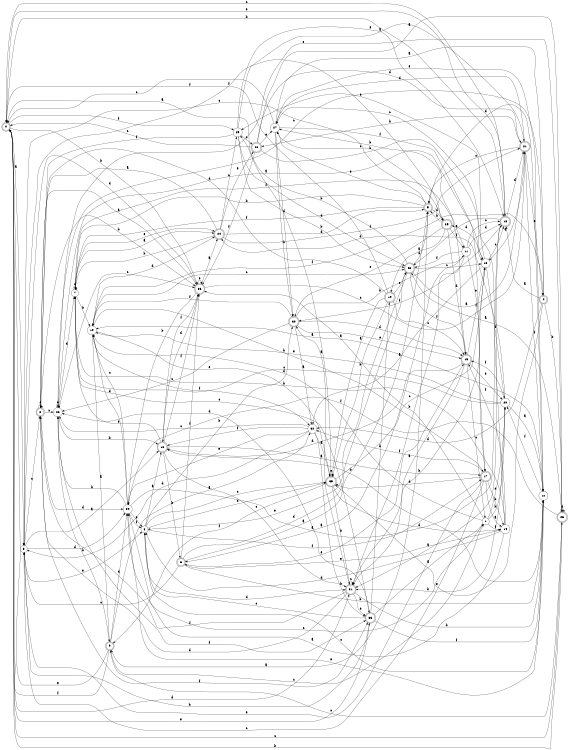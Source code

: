 digraph n30_2 {
__start0 [label="" shape="none"];

rankdir=LR;
size="8,5";

s0 [style="rounded,filled", color="black", fillcolor="white" shape="doublecircle", label="0"];
s1 [style="filled", color="black", fillcolor="white" shape="circle", label="1"];
s2 [style="rounded,filled", color="black", fillcolor="white" shape="doublecircle", label="2"];
s3 [style="filled", color="black", fillcolor="white" shape="circle", label="3"];
s4 [style="rounded,filled", color="black", fillcolor="white" shape="doublecircle", label="4"];
s5 [style="rounded,filled", color="black", fillcolor="white" shape="doublecircle", label="5"];
s6 [style="rounded,filled", color="black", fillcolor="white" shape="doublecircle", label="6"];
s7 [style="filled", color="black", fillcolor="white" shape="circle", label="7"];
s8 [style="filled", color="black", fillcolor="white" shape="circle", label="8"];
s9 [style="rounded,filled", color="black", fillcolor="white" shape="doublecircle", label="9"];
s10 [style="filled", color="black", fillcolor="white" shape="circle", label="10"];
s11 [style="filled", color="black", fillcolor="white" shape="circle", label="11"];
s12 [style="filled", color="black", fillcolor="white" shape="circle", label="12"];
s13 [style="filled", color="black", fillcolor="white" shape="circle", label="13"];
s14 [style="filled", color="black", fillcolor="white" shape="circle", label="14"];
s15 [style="rounded,filled", color="black", fillcolor="white" shape="doublecircle", label="15"];
s16 [style="rounded,filled", color="black", fillcolor="white" shape="doublecircle", label="16"];
s17 [style="rounded,filled", color="black", fillcolor="white" shape="doublecircle", label="17"];
s18 [style="rounded,filled", color="black", fillcolor="white" shape="doublecircle", label="18"];
s19 [style="rounded,filled", color="black", fillcolor="white" shape="doublecircle", label="19"];
s20 [style="filled", color="black", fillcolor="white" shape="circle", label="20"];
s21 [style="rounded,filled", color="black", fillcolor="white" shape="doublecircle", label="21"];
s22 [style="filled", color="black", fillcolor="white" shape="circle", label="22"];
s23 [style="rounded,filled", color="black", fillcolor="white" shape="doublecircle", label="23"];
s24 [style="rounded,filled", color="black", fillcolor="white" shape="doublecircle", label="24"];
s25 [style="rounded,filled", color="black", fillcolor="white" shape="doublecircle", label="25"];
s26 [style="rounded,filled", color="black", fillcolor="white" shape="doublecircle", label="26"];
s27 [style="filled", color="black", fillcolor="white" shape="circle", label="27"];
s28 [style="rounded,filled", color="black", fillcolor="white" shape="doublecircle", label="28"];
s29 [style="filled", color="black", fillcolor="white" shape="circle", label="29"];
s30 [style="rounded,filled", color="black", fillcolor="white" shape="doublecircle", label="30"];
s31 [style="rounded,filled", color="black", fillcolor="white" shape="doublecircle", label="31"];
s32 [style="filled", color="black", fillcolor="white" shape="circle", label="32"];
s33 [style="rounded,filled", color="black", fillcolor="white" shape="doublecircle", label="33"];
s34 [style="filled", color="black", fillcolor="white" shape="circle", label="34"];
s35 [style="rounded,filled", color="black", fillcolor="white" shape="doublecircle", label="35"];
s36 [style="rounded,filled", color="black", fillcolor="white" shape="doublecircle", label="36"];
s0 -> s3 [label="a"];
s0 -> s36 [label="b"];
s0 -> s26 [label="c"];
s0 -> s31 [label="d"];
s0 -> s18 [label="e"];
s0 -> s29 [label="f"];
s1 -> s36 [label="a"];
s1 -> s20 [label="b"];
s1 -> s34 [label="c"];
s1 -> s10 [label="d"];
s1 -> s20 [label="e"];
s1 -> s14 [label="f"];
s2 -> s36 [label="a"];
s2 -> s36 [label="b"];
s2 -> s22 [label="c"];
s2 -> s34 [label="d"];
s2 -> s2 [label="e"];
s2 -> s33 [label="f"];
s3 -> s16 [label="a"];
s3 -> s33 [label="b"];
s3 -> s2 [label="c"];
s3 -> s34 [label="d"];
s3 -> s8 [label="e"];
s3 -> s25 [label="f"];
s4 -> s18 [label="a"];
s4 -> s26 [label="b"];
s4 -> s22 [label="c"];
s4 -> s32 [label="d"];
s4 -> s35 [label="e"];
s4 -> s10 [label="f"];
s5 -> s9 [label="a"];
s5 -> s7 [label="b"];
s5 -> s3 [label="c"];
s5 -> s25 [label="d"];
s5 -> s27 [label="e"];
s5 -> s7 [label="f"];
s6 -> s5 [label="a"];
s6 -> s12 [label="b"];
s6 -> s3 [label="c"];
s6 -> s23 [label="d"];
s6 -> s15 [label="e"];
s6 -> s36 [label="f"];
s7 -> s24 [label="a"];
s7 -> s10 [label="b"];
s7 -> s33 [label="c"];
s7 -> s7 [label="d"];
s7 -> s24 [label="e"];
s7 -> s11 [label="f"];
s8 -> s16 [label="a"];
s8 -> s30 [label="b"];
s8 -> s35 [label="c"];
s8 -> s31 [label="d"];
s8 -> s35 [label="e"];
s8 -> s17 [label="f"];
s9 -> s32 [label="a"];
s9 -> s22 [label="b"];
s9 -> s1 [label="c"];
s9 -> s34 [label="d"];
s9 -> s0 [label="e"];
s9 -> s0 [label="f"];
s10 -> s9 [label="a"];
s10 -> s17 [label="b"];
s10 -> s23 [label="c"];
s10 -> s24 [label="d"];
s10 -> s35 [label="e"];
s10 -> s32 [label="f"];
s11 -> s6 [label="a"];
s11 -> s31 [label="b"];
s11 -> s18 [label="c"];
s11 -> s18 [label="d"];
s11 -> s17 [label="e"];
s11 -> s23 [label="f"];
s12 -> s10 [label="a"];
s12 -> s16 [label="b"];
s12 -> s8 [label="c"];
s12 -> s5 [label="d"];
s12 -> s34 [label="e"];
s12 -> s20 [label="f"];
s13 -> s32 [label="a"];
s13 -> s31 [label="b"];
s13 -> s18 [label="c"];
s13 -> s25 [label="d"];
s13 -> s29 [label="e"];
s13 -> s20 [label="f"];
s14 -> s34 [label="a"];
s14 -> s7 [label="b"];
s14 -> s27 [label="c"];
s14 -> s8 [label="d"];
s14 -> s6 [label="e"];
s14 -> s15 [label="f"];
s15 -> s31 [label="a"];
s15 -> s27 [label="b"];
s15 -> s1 [label="c"];
s15 -> s16 [label="d"];
s15 -> s20 [label="e"];
s15 -> s13 [label="f"];
s16 -> s17 [label="a"];
s16 -> s6 [label="b"];
s16 -> s31 [label="c"];
s16 -> s36 [label="d"];
s16 -> s7 [label="e"];
s16 -> s36 [label="f"];
s17 -> s14 [label="a"];
s17 -> s14 [label="b"];
s17 -> s3 [label="c"];
s17 -> s35 [label="d"];
s17 -> s3 [label="e"];
s17 -> s32 [label="f"];
s18 -> s31 [label="a"];
s18 -> s0 [label="b"];
s18 -> s0 [label="c"];
s18 -> s21 [label="d"];
s18 -> s23 [label="e"];
s18 -> s30 [label="f"];
s19 -> s35 [label="a"];
s19 -> s35 [label="b"];
s19 -> s15 [label="c"];
s19 -> s2 [label="d"];
s19 -> s23 [label="e"];
s19 -> s0 [label="f"];
s20 -> s12 [label="a"];
s20 -> s31 [label="b"];
s20 -> s7 [label="c"];
s20 -> s24 [label="d"];
s20 -> s10 [label="e"];
s20 -> s15 [label="f"];
s21 -> s13 [label="a"];
s21 -> s28 [label="b"];
s21 -> s5 [label="c"];
s21 -> s27 [label="d"];
s21 -> s4 [label="e"];
s21 -> s12 [label="f"];
s22 -> s13 [label="a"];
s22 -> s16 [label="b"];
s22 -> s36 [label="c"];
s22 -> s7 [label="d"];
s22 -> s22 [label="e"];
s22 -> s33 [label="f"];
s23 -> s21 [label="a"];
s23 -> s29 [label="b"];
s23 -> s13 [label="c"];
s23 -> s5 [label="d"];
s23 -> s8 [label="e"];
s23 -> s15 [label="f"];
s24 -> s2 [label="a"];
s24 -> s7 [label="b"];
s24 -> s29 [label="c"];
s24 -> s5 [label="d"];
s24 -> s28 [label="e"];
s24 -> s21 [label="f"];
s25 -> s19 [label="a"];
s25 -> s5 [label="b"];
s25 -> s27 [label="c"];
s25 -> s15 [label="d"];
s25 -> s30 [label="e"];
s25 -> s11 [label="f"];
s26 -> s23 [label="a"];
s26 -> s0 [label="b"];
s26 -> s9 [label="c"];
s26 -> s26 [label="d"];
s26 -> s22 [label="e"];
s26 -> s34 [label="f"];
s27 -> s4 [label="a"];
s27 -> s30 [label="b"];
s27 -> s0 [label="c"];
s27 -> s30 [label="d"];
s27 -> s12 [label="e"];
s27 -> s17 [label="f"];
s28 -> s26 [label="a"];
s28 -> s13 [label="b"];
s28 -> s0 [label="c"];
s28 -> s21 [label="d"];
s28 -> s27 [label="e"];
s28 -> s36 [label="f"];
s29 -> s21 [label="a"];
s29 -> s23 [label="b"];
s29 -> s28 [label="c"];
s29 -> s23 [label="d"];
s29 -> s18 [label="e"];
s29 -> s2 [label="f"];
s30 -> s32 [label="a"];
s30 -> s11 [label="b"];
s30 -> s22 [label="c"];
s30 -> s15 [label="d"];
s30 -> s15 [label="e"];
s30 -> s10 [label="f"];
s31 -> s30 [label="a"];
s31 -> s12 [label="b"];
s31 -> s31 [label="c"];
s31 -> s2 [label="d"];
s31 -> s33 [label="e"];
s31 -> s2 [label="f"];
s32 -> s35 [label="a"];
s32 -> s33 [label="b"];
s32 -> s22 [label="c"];
s32 -> s3 [label="d"];
s32 -> s34 [label="e"];
s32 -> s16 [label="f"];
s33 -> s1 [label="a"];
s33 -> s19 [label="b"];
s33 -> s8 [label="c"];
s33 -> s22 [label="d"];
s33 -> s0 [label="e"];
s33 -> s12 [label="f"];
s34 -> s18 [label="a"];
s34 -> s22 [label="b"];
s34 -> s10 [label="c"];
s34 -> s10 [label="d"];
s34 -> s8 [label="e"];
s34 -> s8 [label="f"];
s35 -> s0 [label="a"];
s35 -> s31 [label="b"];
s35 -> s13 [label="c"];
s35 -> s14 [label="d"];
s35 -> s35 [label="e"];
s35 -> s9 [label="f"];
s36 -> s24 [label="a"];
s36 -> s34 [label="b"];
s36 -> s21 [label="c"];
s36 -> s3 [label="d"];
s36 -> s36 [label="e"];
s36 -> s16 [label="f"];

}